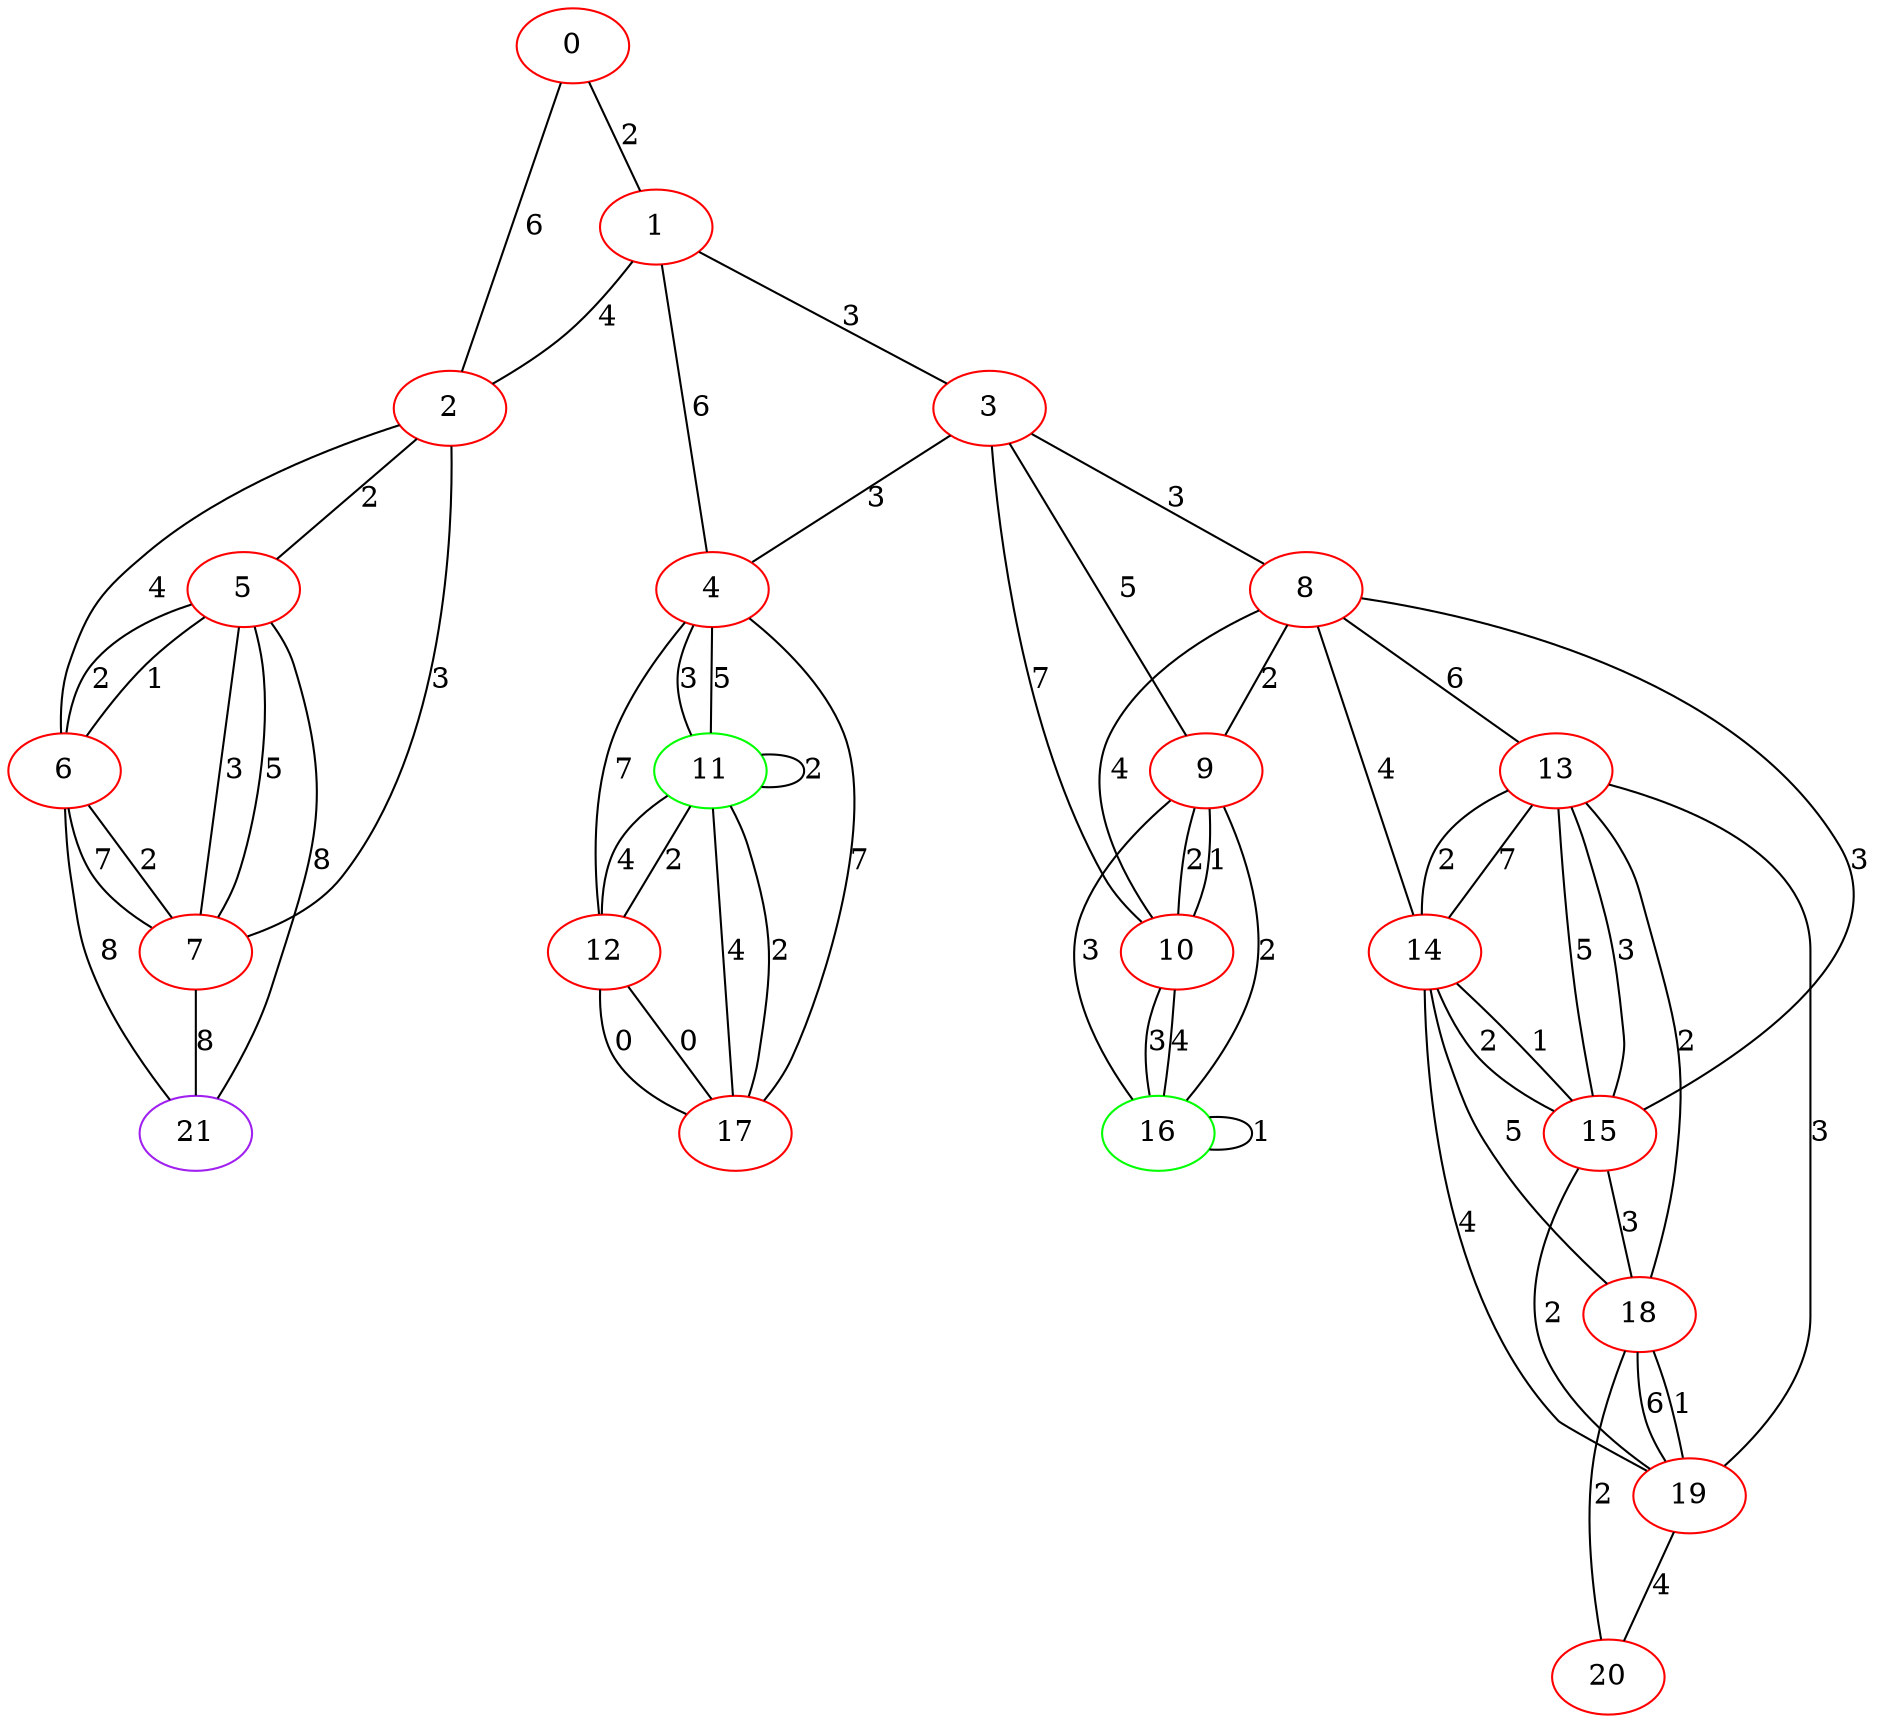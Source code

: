 graph "" {
0 [color=red, weight=1];
1 [color=red, weight=1];
2 [color=red, weight=1];
3 [color=red, weight=1];
4 [color=red, weight=1];
5 [color=red, weight=1];
6 [color=red, weight=1];
7 [color=red, weight=1];
8 [color=red, weight=1];
9 [color=red, weight=1];
10 [color=red, weight=1];
11 [color=green, weight=2];
12 [color=red, weight=1];
13 [color=red, weight=1];
14 [color=red, weight=1];
15 [color=red, weight=1];
16 [color=green, weight=2];
17 [color=red, weight=1];
18 [color=red, weight=1];
19 [color=red, weight=1];
20 [color=red, weight=1];
21 [color=purple, weight=4];
0 -- 1  [key=0, label=2];
0 -- 2  [key=0, label=6];
1 -- 2  [key=0, label=4];
1 -- 3  [key=0, label=3];
1 -- 4  [key=0, label=6];
2 -- 5  [key=0, label=2];
2 -- 6  [key=0, label=4];
2 -- 7  [key=0, label=3];
3 -- 8  [key=0, label=3];
3 -- 9  [key=0, label=5];
3 -- 10  [key=0, label=7];
3 -- 4  [key=0, label=3];
4 -- 11  [key=0, label=3];
4 -- 11  [key=1, label=5];
4 -- 12  [key=0, label=7];
4 -- 17  [key=0, label=7];
5 -- 21  [key=0, label=8];
5 -- 6  [key=0, label=1];
5 -- 6  [key=1, label=2];
5 -- 7  [key=0, label=3];
5 -- 7  [key=1, label=5];
6 -- 21  [key=0, label=8];
6 -- 7  [key=0, label=2];
6 -- 7  [key=1, label=7];
7 -- 21  [key=0, label=8];
8 -- 9  [key=0, label=2];
8 -- 10  [key=0, label=4];
8 -- 13  [key=0, label=6];
8 -- 14  [key=0, label=4];
8 -- 15  [key=0, label=3];
9 -- 16  [key=0, label=2];
9 -- 16  [key=1, label=3];
9 -- 10  [key=0, label=2];
9 -- 10  [key=1, label=1];
10 -- 16  [key=0, label=3];
10 -- 16  [key=1, label=4];
11 -- 12  [key=0, label=4];
11 -- 12  [key=1, label=2];
11 -- 11  [key=0, label=2];
11 -- 17  [key=0, label=4];
11 -- 17  [key=1, label=2];
12 -- 17  [key=0, label=0];
12 -- 17  [key=1, label=0];
13 -- 18  [key=0, label=2];
13 -- 19  [key=0, label=3];
13 -- 14  [key=0, label=2];
13 -- 14  [key=1, label=7];
13 -- 15  [key=0, label=3];
13 -- 15  [key=1, label=5];
14 -- 18  [key=0, label=5];
14 -- 19  [key=0, label=4];
14 -- 15  [key=0, label=1];
14 -- 15  [key=1, label=2];
15 -- 18  [key=0, label=3];
15 -- 19  [key=0, label=2];
16 -- 16  [key=0, label=1];
18 -- 19  [key=0, label=6];
18 -- 19  [key=1, label=1];
18 -- 20  [key=0, label=2];
19 -- 20  [key=0, label=4];
}
